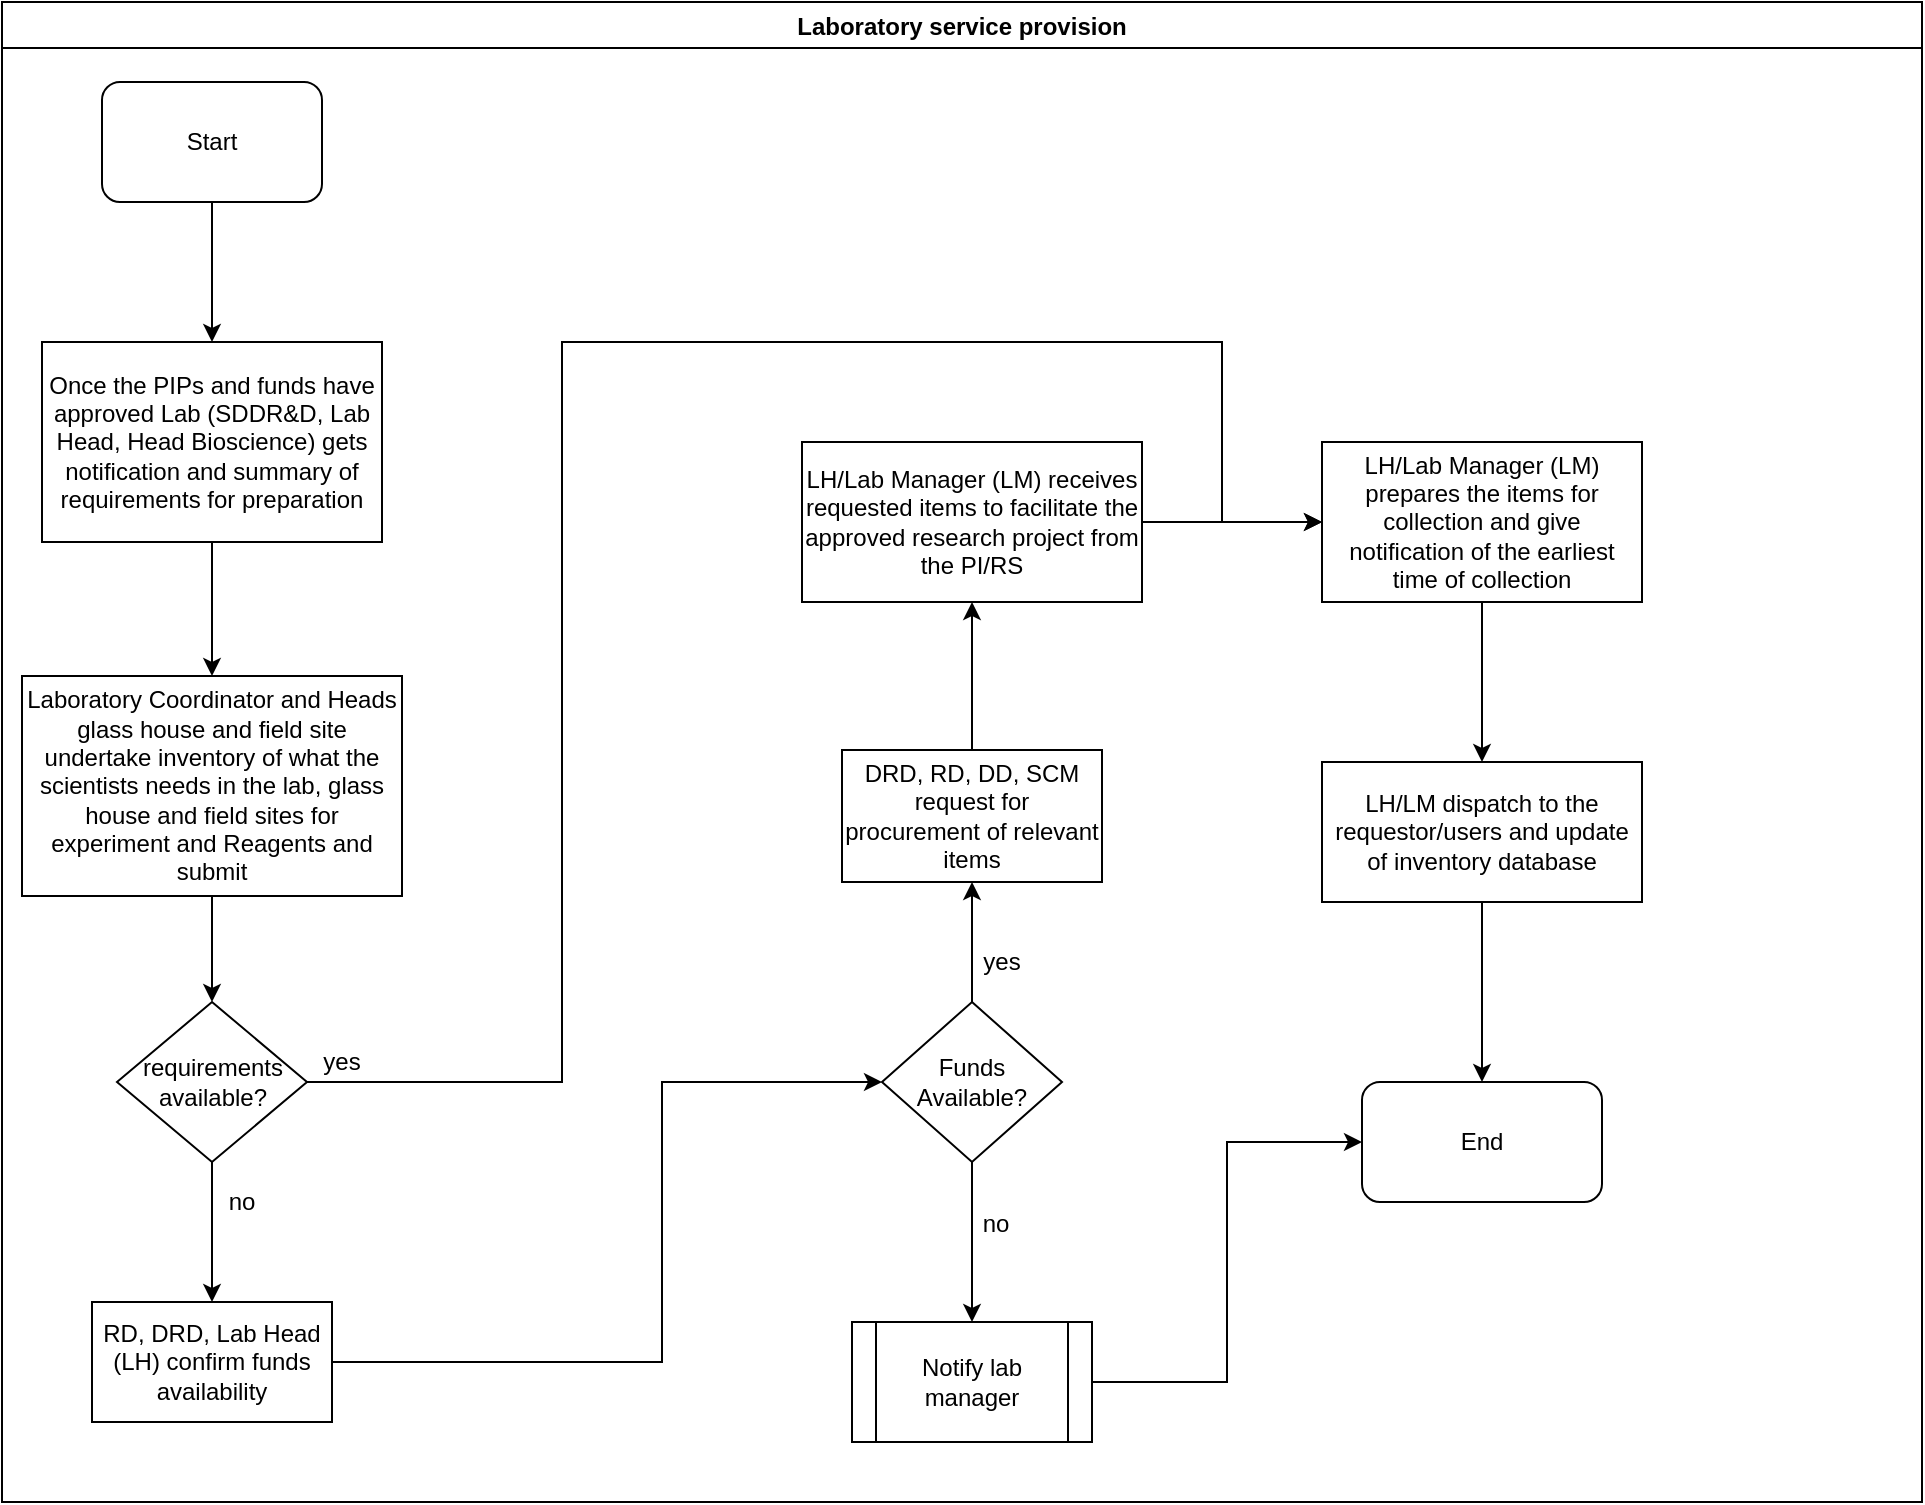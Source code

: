 <mxfile version="14.2.9" type="github">
  <diagram id="ZMjFlFDBcObQMVyW7c8Y" name="Page-1">
    <mxGraphModel dx="1038" dy="547" grid="1" gridSize="10" guides="1" tooltips="1" connect="1" arrows="1" fold="1" page="1" pageScale="1" pageWidth="1169" pageHeight="827" math="0" shadow="0">
      <root>
        <mxCell id="0" />
        <mxCell id="1" parent="0" />
        <mxCell id="whAv_r-oKJ33wHacgo0v-1" value="Laboratory service provision" style="swimlane;" parent="1" vertex="1">
          <mxGeometry x="10" y="10" width="960" height="750" as="geometry" />
        </mxCell>
        <mxCell id="whAv_r-oKJ33wHacgo0v-2" value="Start" style="rounded=1;whiteSpace=wrap;html=1;" parent="whAv_r-oKJ33wHacgo0v-1" vertex="1">
          <mxGeometry x="50" y="40" width="110" height="60" as="geometry" />
        </mxCell>
        <mxCell id="whAv_r-oKJ33wHacgo0v-5" value="Once the PIPs and funds have approved Lab (SDDR&amp;amp;D, Lab Head, Head Bioscience) gets notification and summary of requirements for preparation" style="rounded=0;whiteSpace=wrap;html=1;" parent="whAv_r-oKJ33wHacgo0v-1" vertex="1">
          <mxGeometry x="20" y="170" width="170" height="100" as="geometry" />
        </mxCell>
        <mxCell id="whAv_r-oKJ33wHacgo0v-4" value="" style="edgeStyle=orthogonalEdgeStyle;rounded=0;orthogonalLoop=1;jettySize=auto;html=1;" parent="whAv_r-oKJ33wHacgo0v-1" source="whAv_r-oKJ33wHacgo0v-2" target="whAv_r-oKJ33wHacgo0v-5" edge="1">
          <mxGeometry relative="1" as="geometry">
            <mxPoint x="105" y="180" as="targetPoint" />
          </mxGeometry>
        </mxCell>
        <mxCell id="whAv_r-oKJ33wHacgo0v-6" value="Laboratory Coordinator and Heads glass house and field site undertake inventory of what the scientists needs in the lab, glass house and field sites for experiment and Reagents and submit" style="whiteSpace=wrap;html=1;rounded=0;" parent="whAv_r-oKJ33wHacgo0v-1" vertex="1">
          <mxGeometry x="10" y="337" width="190" height="110" as="geometry" />
        </mxCell>
        <mxCell id="whAv_r-oKJ33wHacgo0v-7" value="" style="edgeStyle=orthogonalEdgeStyle;rounded=0;orthogonalLoop=1;jettySize=auto;html=1;" parent="whAv_r-oKJ33wHacgo0v-1" source="whAv_r-oKJ33wHacgo0v-5" target="whAv_r-oKJ33wHacgo0v-6" edge="1">
          <mxGeometry relative="1" as="geometry" />
        </mxCell>
        <mxCell id="whAv_r-oKJ33wHacgo0v-8" value="&lt;div&gt;requirements&lt;/div&gt;&lt;div&gt;available?&lt;br&gt;&lt;/div&gt;" style="rhombus;whiteSpace=wrap;html=1;rounded=0;" parent="whAv_r-oKJ33wHacgo0v-1" vertex="1">
          <mxGeometry x="57.5" y="500" width="95" height="80" as="geometry" />
        </mxCell>
        <mxCell id="whAv_r-oKJ33wHacgo0v-9" value="" style="edgeStyle=orthogonalEdgeStyle;rounded=0;orthogonalLoop=1;jettySize=auto;html=1;" parent="whAv_r-oKJ33wHacgo0v-1" source="whAv_r-oKJ33wHacgo0v-6" target="whAv_r-oKJ33wHacgo0v-8" edge="1">
          <mxGeometry relative="1" as="geometry" />
        </mxCell>
        <mxCell id="whAv_r-oKJ33wHacgo0v-12" value="yes" style="text;html=1;strokeColor=none;fillColor=none;align=center;verticalAlign=middle;whiteSpace=wrap;rounded=0;" parent="whAv_r-oKJ33wHacgo0v-1" vertex="1">
          <mxGeometry x="150" y="520" width="40" height="20" as="geometry" />
        </mxCell>
        <mxCell id="OGAYWdb1rIvEOjWdBlm0-1" value="RD, DRD, Lab Head (LH) confirm funds availability" style="rounded=0;whiteSpace=wrap;html=1;" vertex="1" parent="whAv_r-oKJ33wHacgo0v-1">
          <mxGeometry x="45" y="650" width="120" height="60" as="geometry" />
        </mxCell>
        <mxCell id="whAv_r-oKJ33wHacgo0v-14" value="" style="edgeStyle=orthogonalEdgeStyle;rounded=0;orthogonalLoop=1;jettySize=auto;html=1;exitX=0.5;exitY=1;exitDx=0;exitDy=0;" parent="whAv_r-oKJ33wHacgo0v-1" source="whAv_r-oKJ33wHacgo0v-8" target="OGAYWdb1rIvEOjWdBlm0-1" edge="1">
          <mxGeometry relative="1" as="geometry">
            <mxPoint x="240" y="540" as="targetPoint" />
          </mxGeometry>
        </mxCell>
        <mxCell id="OGAYWdb1rIvEOjWdBlm0-6" value="DRD, RD, DD, SCM request for procurement of relevant items" style="whiteSpace=wrap;html=1;rounded=0;" vertex="1" parent="whAv_r-oKJ33wHacgo0v-1">
          <mxGeometry x="420" y="374" width="130" height="66" as="geometry" />
        </mxCell>
        <mxCell id="OGAYWdb1rIvEOjWdBlm0-16" value="End" style="rounded=1;whiteSpace=wrap;html=1;" vertex="1" parent="whAv_r-oKJ33wHacgo0v-1">
          <mxGeometry x="680" y="540" width="120" height="60" as="geometry" />
        </mxCell>
        <mxCell id="OGAYWdb1rIvEOjWdBlm0-17" value="yes" style="text;html=1;strokeColor=none;fillColor=none;align=center;verticalAlign=middle;whiteSpace=wrap;rounded=0;" vertex="1" parent="whAv_r-oKJ33wHacgo0v-1">
          <mxGeometry x="480" y="470" width="40" height="20" as="geometry" />
        </mxCell>
        <mxCell id="OGAYWdb1rIvEOjWdBlm0-18" value="no" style="text;html=1;strokeColor=none;fillColor=none;align=center;verticalAlign=middle;whiteSpace=wrap;rounded=0;" vertex="1" parent="whAv_r-oKJ33wHacgo0v-1">
          <mxGeometry x="477" y="601" width="40" height="20" as="geometry" />
        </mxCell>
        <mxCell id="OGAYWdb1rIvEOjWdBlm0-19" value="Notify lab manager" style="shape=process;whiteSpace=wrap;html=1;backgroundOutline=1;" vertex="1" parent="whAv_r-oKJ33wHacgo0v-1">
          <mxGeometry x="425" y="660" width="120" height="60" as="geometry" />
        </mxCell>
        <mxCell id="whAv_r-oKJ33wHacgo0v-33" value="no" style="text;html=1;strokeColor=none;fillColor=none;align=center;verticalAlign=middle;whiteSpace=wrap;rounded=0;" parent="whAv_r-oKJ33wHacgo0v-1" vertex="1">
          <mxGeometry x="100" y="590" width="40" height="20" as="geometry" />
        </mxCell>
        <mxCell id="OGAYWdb1rIvEOjWdBlm0-25" value="" style="edgeStyle=orthogonalEdgeStyle;rounded=0;orthogonalLoop=1;jettySize=auto;html=1;entryX=0;entryY=0.5;entryDx=0;entryDy=0;" edge="1" parent="whAv_r-oKJ33wHacgo0v-1" source="OGAYWdb1rIvEOjWdBlm0-19" target="OGAYWdb1rIvEOjWdBlm0-16">
          <mxGeometry relative="1" as="geometry">
            <mxPoint x="625" y="690" as="targetPoint" />
          </mxGeometry>
        </mxCell>
        <mxCell id="OGAYWdb1rIvEOjWdBlm0-5" value="" style="edgeStyle=orthogonalEdgeStyle;rounded=0;orthogonalLoop=1;jettySize=auto;html=1;" edge="1" parent="1" source="OGAYWdb1rIvEOjWdBlm0-2">
          <mxGeometry relative="1" as="geometry">
            <mxPoint x="495" y="670" as="targetPoint" />
          </mxGeometry>
        </mxCell>
        <mxCell id="OGAYWdb1rIvEOjWdBlm0-7" value="" style="edgeStyle=orthogonalEdgeStyle;rounded=0;orthogonalLoop=1;jettySize=auto;html=1;" edge="1" parent="1" source="OGAYWdb1rIvEOjWdBlm0-2" target="OGAYWdb1rIvEOjWdBlm0-6">
          <mxGeometry relative="1" as="geometry" />
        </mxCell>
        <mxCell id="OGAYWdb1rIvEOjWdBlm0-2" value="&lt;div&gt;Funds&lt;/div&gt;&lt;div&gt;Available?&lt;/div&gt;" style="rhombus;whiteSpace=wrap;html=1;rounded=0;" vertex="1" parent="1">
          <mxGeometry x="450" y="510" width="90" height="80" as="geometry" />
        </mxCell>
        <mxCell id="OGAYWdb1rIvEOjWdBlm0-3" value="" style="edgeStyle=orthogonalEdgeStyle;rounded=0;orthogonalLoop=1;jettySize=auto;html=1;" edge="1" parent="1" source="OGAYWdb1rIvEOjWdBlm0-1" target="OGAYWdb1rIvEOjWdBlm0-2">
          <mxGeometry relative="1" as="geometry">
            <Array as="points">
              <mxPoint x="340" y="690" />
              <mxPoint x="340" y="550" />
            </Array>
          </mxGeometry>
        </mxCell>
        <mxCell id="OGAYWdb1rIvEOjWdBlm0-11" value="" style="edgeStyle=orthogonalEdgeStyle;rounded=0;orthogonalLoop=1;jettySize=auto;html=1;" edge="1" parent="1" source="OGAYWdb1rIvEOjWdBlm0-8" target="OGAYWdb1rIvEOjWdBlm0-10">
          <mxGeometry relative="1" as="geometry" />
        </mxCell>
        <mxCell id="OGAYWdb1rIvEOjWdBlm0-8" value="LH/Lab Manager (LM) receives requested items to facilitate the approved research project from the PI/RS" style="whiteSpace=wrap;html=1;rounded=0;" vertex="1" parent="1">
          <mxGeometry x="410" y="230" width="170" height="80" as="geometry" />
        </mxCell>
        <mxCell id="OGAYWdb1rIvEOjWdBlm0-9" value="" style="edgeStyle=orthogonalEdgeStyle;rounded=0;orthogonalLoop=1;jettySize=auto;html=1;" edge="1" parent="1" source="OGAYWdb1rIvEOjWdBlm0-6" target="OGAYWdb1rIvEOjWdBlm0-8">
          <mxGeometry relative="1" as="geometry" />
        </mxCell>
        <mxCell id="OGAYWdb1rIvEOjWdBlm0-13" value="" style="edgeStyle=orthogonalEdgeStyle;rounded=0;orthogonalLoop=1;jettySize=auto;html=1;" edge="1" parent="1" source="OGAYWdb1rIvEOjWdBlm0-10" target="OGAYWdb1rIvEOjWdBlm0-12">
          <mxGeometry relative="1" as="geometry" />
        </mxCell>
        <mxCell id="OGAYWdb1rIvEOjWdBlm0-10" value="LH/Lab Manager (LM) prepares the items for collection and give notification of the earliest time of collection" style="whiteSpace=wrap;html=1;rounded=0;" vertex="1" parent="1">
          <mxGeometry x="670" y="230" width="160" height="80" as="geometry" />
        </mxCell>
        <mxCell id="OGAYWdb1rIvEOjWdBlm0-15" value="" style="edgeStyle=orthogonalEdgeStyle;rounded=0;orthogonalLoop=1;jettySize=auto;html=1;" edge="1" parent="1" source="OGAYWdb1rIvEOjWdBlm0-12" target="OGAYWdb1rIvEOjWdBlm0-16">
          <mxGeometry relative="1" as="geometry">
            <mxPoint x="750" y="535" as="targetPoint" />
          </mxGeometry>
        </mxCell>
        <mxCell id="OGAYWdb1rIvEOjWdBlm0-12" value="LH/LM dispatch to the requestor/users and update of inventory database" style="whiteSpace=wrap;html=1;rounded=0;" vertex="1" parent="1">
          <mxGeometry x="670" y="390" width="160" height="70" as="geometry" />
        </mxCell>
        <mxCell id="OGAYWdb1rIvEOjWdBlm0-22" value="" style="edgeStyle=orthogonalEdgeStyle;rounded=0;orthogonalLoop=1;jettySize=auto;html=1;entryX=0;entryY=0.5;entryDx=0;entryDy=0;" edge="1" parent="1" source="whAv_r-oKJ33wHacgo0v-8" target="OGAYWdb1rIvEOjWdBlm0-10">
          <mxGeometry relative="1" as="geometry">
            <mxPoint x="230" y="550" as="targetPoint" />
            <Array as="points">
              <mxPoint x="290" y="550" />
              <mxPoint x="290" y="180" />
              <mxPoint x="620" y="180" />
              <mxPoint x="620" y="270" />
            </Array>
          </mxGeometry>
        </mxCell>
      </root>
    </mxGraphModel>
  </diagram>
</mxfile>

